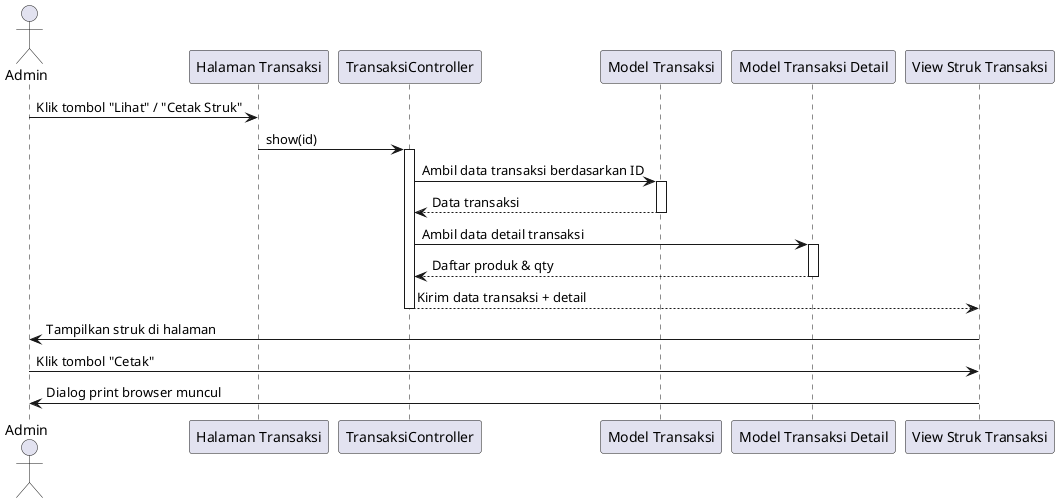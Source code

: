 @startuml
actor Admin

participant "Halaman Transaksi" as TransaksiPage
participant "TransaksiController" as Controller
participant "Model Transaksi" as TransactionModel
participant "Model Transaksi Detail" as DetailModel
participant "View Struk Transaksi" as StrukView

Admin -> TransaksiPage: Klik tombol "Lihat" / "Cetak Struk"
TransaksiPage -> Controller: show(id)
activate Controller

Controller -> TransactionModel: Ambil data transaksi berdasarkan ID
activate TransactionModel
TransactionModel --> Controller: Data transaksi
deactivate TransactionModel

Controller -> DetailModel: Ambil data detail transaksi
activate DetailModel
DetailModel --> Controller: Daftar produk & qty
deactivate DetailModel

Controller --> StrukView: Kirim data transaksi + detail
deactivate Controller

StrukView -> Admin: Tampilkan struk di halaman

Admin -> StrukView: Klik tombol "Cetak"
StrukView -> Admin: Dialog print browser muncul

@enduml
